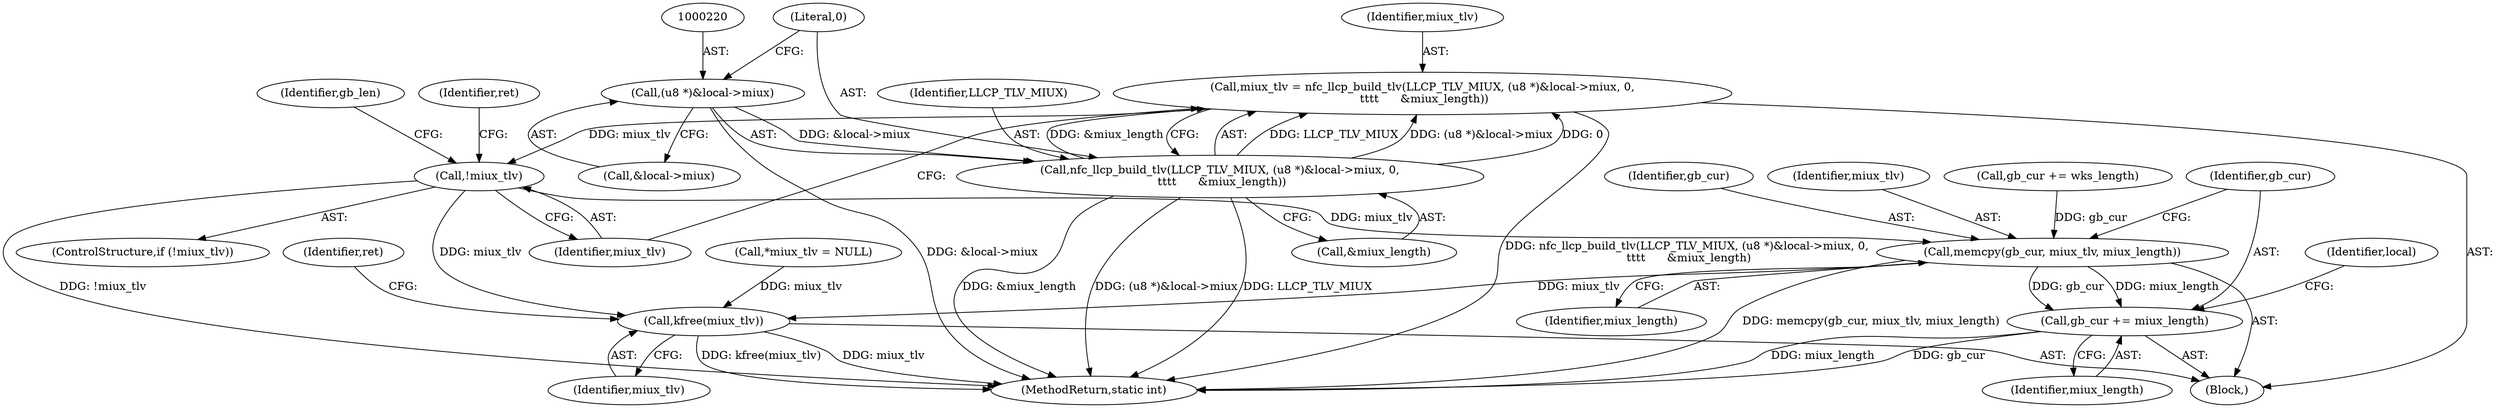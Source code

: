digraph "0_linux_58bdd544e2933a21a51eecf17c3f5f94038261b5_1@pointer" {
"1000215" [label="(Call,miux_tlv = nfc_llcp_build_tlv(LLCP_TLV_MIUX, (u8 *)&local->miux, 0,\n \t\t\t\t      &miux_length))"];
"1000217" [label="(Call,nfc_llcp_build_tlv(LLCP_TLV_MIUX, (u8 *)&local->miux, 0,\n \t\t\t\t      &miux_length))"];
"1000219" [label="(Call,(u8 *)&local->miux)"];
"1000229" [label="(Call,!miux_tlv)"];
"1000289" [label="(Call,memcpy(gb_cur, miux_tlv, miux_length))"];
"1000293" [label="(Call,gb_cur += miux_length)"];
"1000308" [label="(Call,kfree(miux_tlv))"];
"1000292" [label="(Identifier,miux_length)"];
"1000221" [label="(Call,&local->miux)"];
"1000122" [label="(Call,*miux_tlv = NULL)"];
"1000311" [label="(Identifier,ret)"];
"1000294" [label="(Identifier,gb_cur)"];
"1000291" [label="(Identifier,miux_tlv)"];
"1000215" [label="(Call,miux_tlv = nfc_llcp_build_tlv(LLCP_TLV_MIUX, (u8 *)&local->miux, 0,\n \t\t\t\t      &miux_length))"];
"1000225" [label="(Literal,0)"];
"1000295" [label="(Identifier,miux_length)"];
"1000286" [label="(Call,gb_cur += wks_length)"];
"1000219" [label="(Call,(u8 *)&local->miux)"];
"1000290" [label="(Identifier,gb_cur)"];
"1000309" [label="(Identifier,miux_tlv)"];
"1000216" [label="(Identifier,miux_tlv)"];
"1000308" [label="(Call,kfree(miux_tlv))"];
"1000289" [label="(Call,memcpy(gb_cur, miux_tlv, miux_length))"];
"1000298" [label="(Identifier,local)"];
"1000312" [label="(MethodReturn,static int)"];
"1000230" [label="(Identifier,miux_tlv)"];
"1000217" [label="(Call,nfc_llcp_build_tlv(LLCP_TLV_MIUX, (u8 *)&local->miux, 0,\n \t\t\t\t      &miux_length))"];
"1000229" [label="(Call,!miux_tlv)"];
"1000293" [label="(Call,gb_cur += miux_length)"];
"1000102" [label="(Block,)"];
"1000228" [label="(ControlStructure,if (!miux_tlv))"];
"1000233" [label="(Identifier,ret)"];
"1000238" [label="(Identifier,gb_len)"];
"1000226" [label="(Call,&miux_length)"];
"1000218" [label="(Identifier,LLCP_TLV_MIUX)"];
"1000215" -> "1000102"  [label="AST: "];
"1000215" -> "1000217"  [label="CFG: "];
"1000216" -> "1000215"  [label="AST: "];
"1000217" -> "1000215"  [label="AST: "];
"1000230" -> "1000215"  [label="CFG: "];
"1000215" -> "1000312"  [label="DDG: nfc_llcp_build_tlv(LLCP_TLV_MIUX, (u8 *)&local->miux, 0,\n \t\t\t\t      &miux_length)"];
"1000217" -> "1000215"  [label="DDG: LLCP_TLV_MIUX"];
"1000217" -> "1000215"  [label="DDG: (u8 *)&local->miux"];
"1000217" -> "1000215"  [label="DDG: 0"];
"1000217" -> "1000215"  [label="DDG: &miux_length"];
"1000215" -> "1000229"  [label="DDG: miux_tlv"];
"1000217" -> "1000226"  [label="CFG: "];
"1000218" -> "1000217"  [label="AST: "];
"1000219" -> "1000217"  [label="AST: "];
"1000225" -> "1000217"  [label="AST: "];
"1000226" -> "1000217"  [label="AST: "];
"1000217" -> "1000312"  [label="DDG: &miux_length"];
"1000217" -> "1000312"  [label="DDG: (u8 *)&local->miux"];
"1000217" -> "1000312"  [label="DDG: LLCP_TLV_MIUX"];
"1000219" -> "1000217"  [label="DDG: &local->miux"];
"1000219" -> "1000221"  [label="CFG: "];
"1000220" -> "1000219"  [label="AST: "];
"1000221" -> "1000219"  [label="AST: "];
"1000225" -> "1000219"  [label="CFG: "];
"1000219" -> "1000312"  [label="DDG: &local->miux"];
"1000229" -> "1000228"  [label="AST: "];
"1000229" -> "1000230"  [label="CFG: "];
"1000230" -> "1000229"  [label="AST: "];
"1000233" -> "1000229"  [label="CFG: "];
"1000238" -> "1000229"  [label="CFG: "];
"1000229" -> "1000312"  [label="DDG: !miux_tlv"];
"1000229" -> "1000289"  [label="DDG: miux_tlv"];
"1000229" -> "1000308"  [label="DDG: miux_tlv"];
"1000289" -> "1000102"  [label="AST: "];
"1000289" -> "1000292"  [label="CFG: "];
"1000290" -> "1000289"  [label="AST: "];
"1000291" -> "1000289"  [label="AST: "];
"1000292" -> "1000289"  [label="AST: "];
"1000294" -> "1000289"  [label="CFG: "];
"1000289" -> "1000312"  [label="DDG: memcpy(gb_cur, miux_tlv, miux_length)"];
"1000286" -> "1000289"  [label="DDG: gb_cur"];
"1000289" -> "1000293"  [label="DDG: miux_length"];
"1000289" -> "1000293"  [label="DDG: gb_cur"];
"1000289" -> "1000308"  [label="DDG: miux_tlv"];
"1000293" -> "1000102"  [label="AST: "];
"1000293" -> "1000295"  [label="CFG: "];
"1000294" -> "1000293"  [label="AST: "];
"1000295" -> "1000293"  [label="AST: "];
"1000298" -> "1000293"  [label="CFG: "];
"1000293" -> "1000312"  [label="DDG: gb_cur"];
"1000293" -> "1000312"  [label="DDG: miux_length"];
"1000308" -> "1000102"  [label="AST: "];
"1000308" -> "1000309"  [label="CFG: "];
"1000309" -> "1000308"  [label="AST: "];
"1000311" -> "1000308"  [label="CFG: "];
"1000308" -> "1000312"  [label="DDG: miux_tlv"];
"1000308" -> "1000312"  [label="DDG: kfree(miux_tlv)"];
"1000122" -> "1000308"  [label="DDG: miux_tlv"];
}
